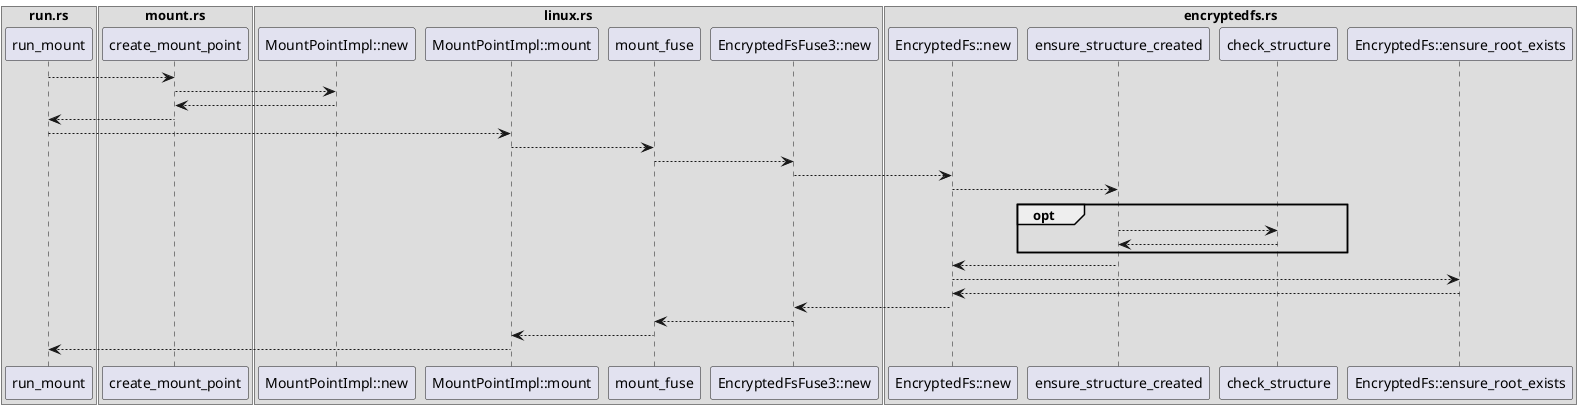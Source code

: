 @@startuml

' participant "run.rs" as run_mount
' participant "mount.rs" as mount_handle

box "run.rs" 
participant "run_mount" as rn_mnt
end box
box "mount.rs"
participant "create_mount_point" as cr_mp
end box

box "linux.rs" 
participant "MountPointImpl::new" as mnt_point_impl_new
participant "MountPointImpl::mount" as mnt_point_impl_mount
participant "mount_fuse" as mnt_fuse
participant "EncryptedFsFuse3::new" as enc_fs_fuse3
end box 

box "encryptedfs.rs"
participant "EncryptedFs::new" as enc_fs
participant "ensure_structure_created" as ensure_fs_created
participant "check_structure" as chk_struct
participant "EncryptedFs::ensure_root_exists" as ensure_root
end box 

rn_mnt --> cr_mp
cr_mp --> mnt_point_impl_new
mnt_point_impl_new --> cr_mp
cr_mp --> rn_mnt

rn_mnt --> mnt_point_impl_mount
mnt_point_impl_mount --> mnt_fuse
mnt_fuse --> enc_fs_fuse3
enc_fs_fuse3 --> enc_fs
enc_fs --> ensure_fs_created
opt
    ensure_fs_created --> chk_struct
    chk_struct --> ensure_fs_created
end
ensure_fs_created --> enc_fs
enc_fs --> ensure_root
ensure_root --> enc_fs

enc_fs --> enc_fs_fuse3
enc_fs_fuse3 --> mnt_fuse
mnt_fuse --> mnt_point_impl_mount
mnt_point_impl_mount --> rn_mnt

@@enduml